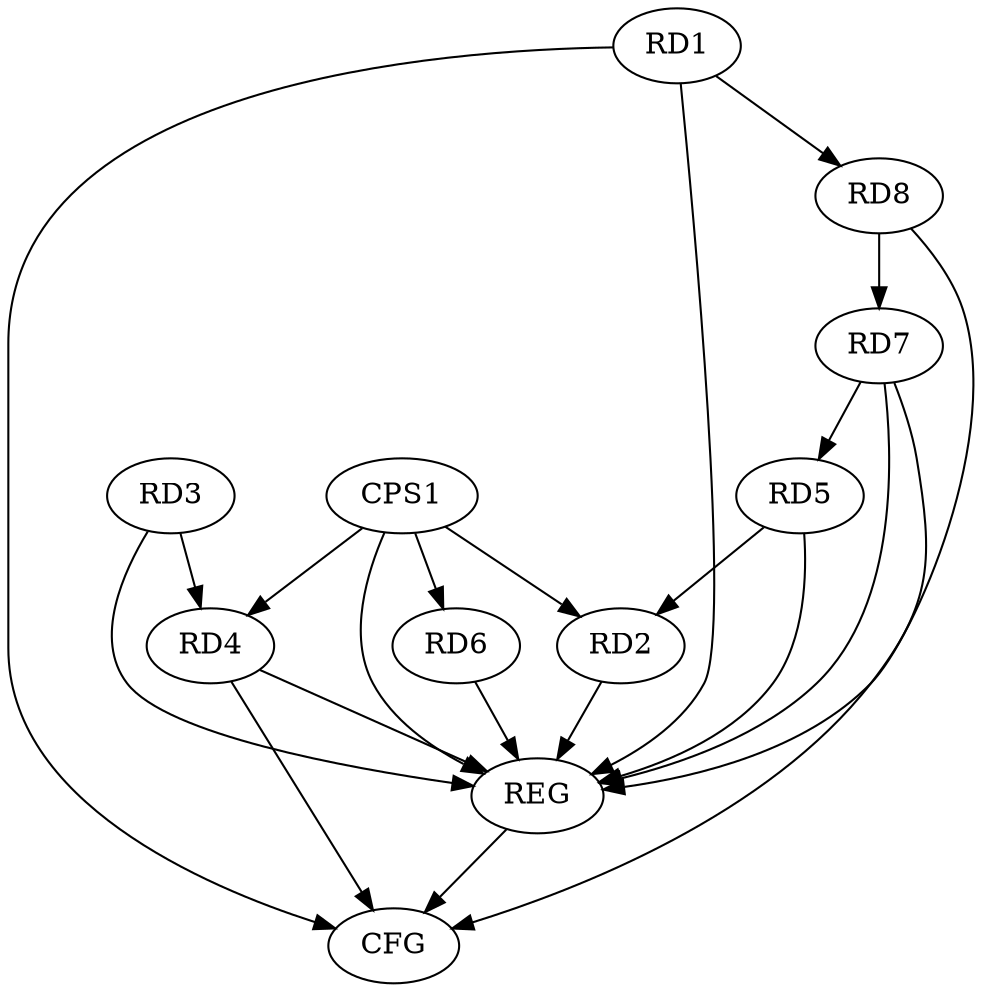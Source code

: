 strict digraph G {
  RD1 [ label="RD1" ];
  RD2 [ label="RD2" ];
  RD3 [ label="RD3" ];
  RD4 [ label="RD4" ];
  RD5 [ label="RD5" ];
  RD6 [ label="RD6" ];
  RD7 [ label="RD7" ];
  RD8 [ label="RD8" ];
  CPS1 [ label="CPS1" ];
  REG [ label="REG" ];
  CFG [ label="CFG" ];
  RD1 -> RD8;
  RD5 -> RD2;
  RD3 -> RD4;
  RD7 -> RD5;
  RD8 -> RD7;
  CPS1 -> RD2;
  CPS1 -> RD4;
  CPS1 -> RD6;
  RD1 -> REG;
  RD2 -> REG;
  RD3 -> REG;
  RD4 -> REG;
  RD5 -> REG;
  RD6 -> REG;
  RD7 -> REG;
  RD8 -> REG;
  CPS1 -> REG;
  RD7 -> CFG;
  RD1 -> CFG;
  RD4 -> CFG;
  REG -> CFG;
}
